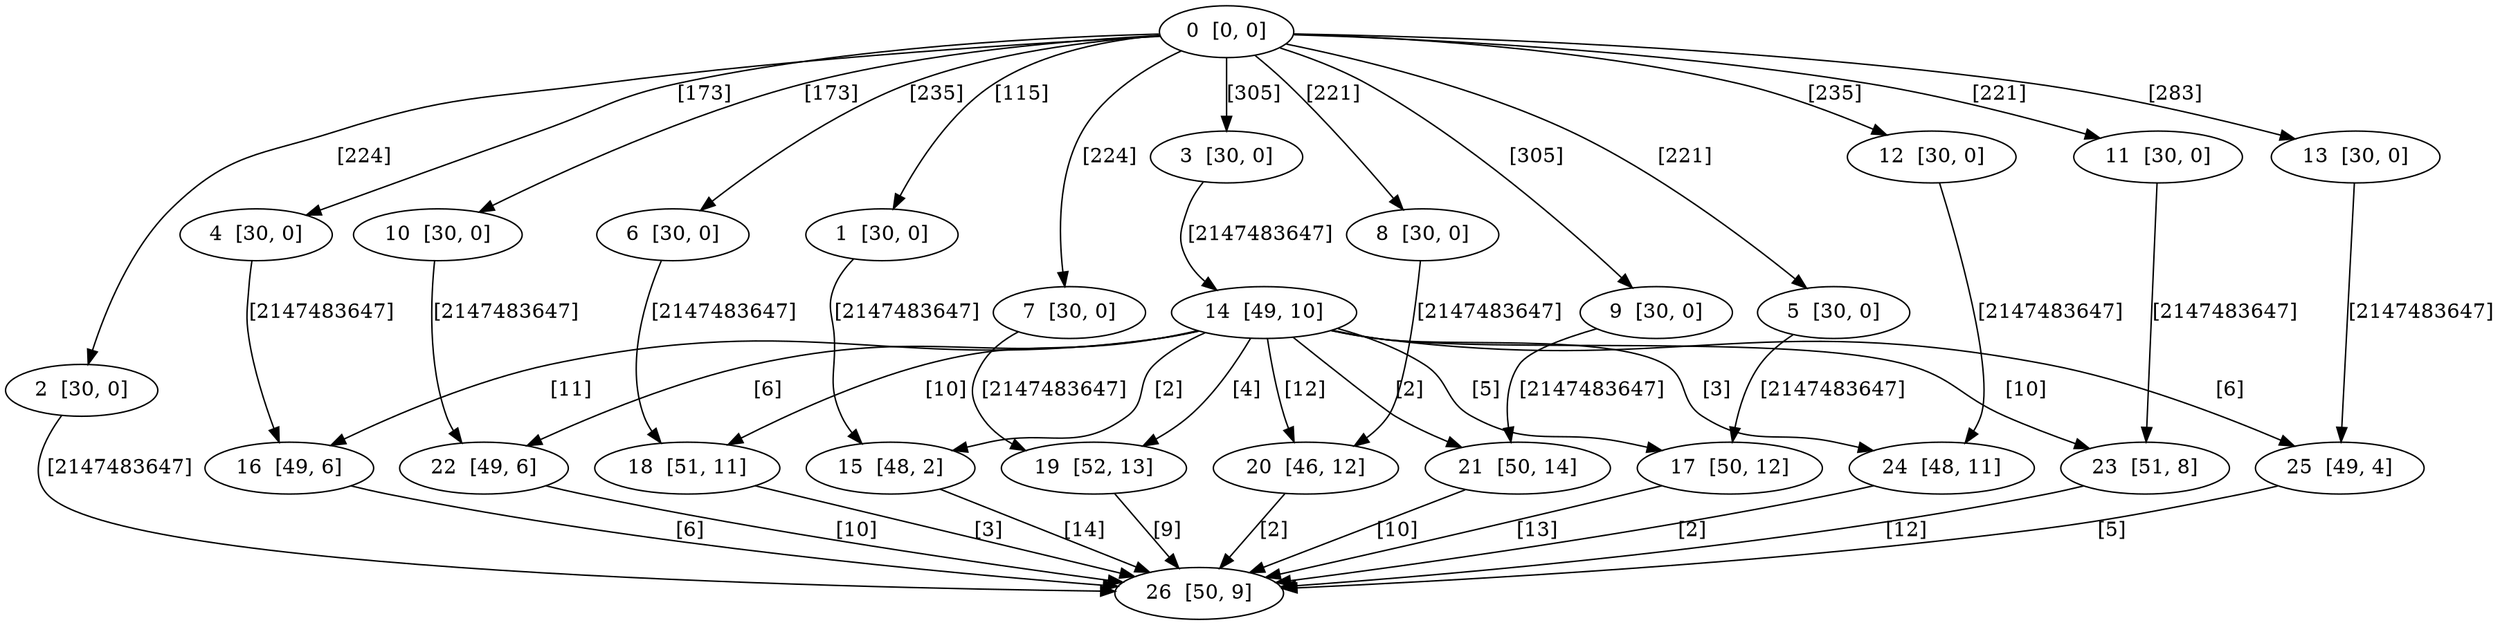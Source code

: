 digraph DAG {
    0  [label="0  [0, 0]"]
    1  [label="1  [30, 0]"]
    2  [label="2  [30, 0]"]
    3  [label="3  [30, 0]"]
    4  [label="4  [30, 0]"]
    5  [label="5  [30, 0]"]
    6  [label="6  [30, 0]"]
    7  [label="7  [30, 0]"]
    8  [label="8  [30, 0]"]
    9  [label="9  [30, 0]"]
    10  [label="10  [30, 0]"]
    11  [label="11  [30, 0]"]
    12  [label="12  [30, 0]"]
    13  [label="13  [30, 0]"]
    14  [label="14  [49, 10]"]
    15  [label="15  [48, 2]"]
    16  [label="16  [49, 6]"]
    17  [label="17  [50, 12]"]
    18  [label="18  [51, 11]"]
    19  [label="19  [52, 13]"]
    20  [label="20  [46, 12]"]
    21  [label="21  [50, 14]"]
    22  [label="22  [49, 6]"]
    23  [label="23  [51, 8]"]
    24  [label="24  [48, 11]"]
    25  [label="25  [49, 4]"]
    26  [label="26  [50, 9]"]

    0 -> 1    [ label = "[115]" ]
    0 -> 2    [ label = "[224]" ]
    0 -> 3    [ label = "[305]" ]
    0 -> 4    [ label = "[173]" ]
    0 -> 5    [ label = "[221]" ]
    0 -> 6    [ label = "[235]" ]
    0 -> 7    [ label = "[224]" ]
    0 -> 8    [ label = "[221]" ]
    0 -> 9    [ label = "[305]" ]
    0 -> 10    [ label = "[173]" ]
    0 -> 11    [ label = "[221]" ]
    0 -> 12    [ label = "[235]" ]
    0 -> 13    [ label = "[283]" ]
    1 -> 15    [ label = "[2147483647]" ]
    2 -> 26    [ label = "[2147483647]" ]
    3 -> 14    [ label = "[2147483647]" ]
    4 -> 16    [ label = "[2147483647]" ]
    5 -> 17    [ label = "[2147483647]" ]
    6 -> 18    [ label = "[2147483647]" ]
    7 -> 19    [ label = "[2147483647]" ]
    8 -> 20    [ label = "[2147483647]" ]
    9 -> 21    [ label = "[2147483647]" ]
    10 -> 22    [ label = "[2147483647]" ]
    11 -> 23    [ label = "[2147483647]" ]
    12 -> 24    [ label = "[2147483647]" ]
    13 -> 25    [ label = "[2147483647]" ]
    14 -> 15    [ label = "[2]" ]
    14 -> 16    [ label = "[11]" ]
    14 -> 17    [ label = "[5]" ]
    14 -> 18    [ label = "[10]" ]
    14 -> 19    [ label = "[4]" ]
    14 -> 20    [ label = "[12]" ]
    14 -> 21    [ label = "[2]" ]
    14 -> 22    [ label = "[6]" ]
    14 -> 23    [ label = "[10]" ]
    14 -> 24    [ label = "[3]" ]
    14 -> 25    [ label = "[6]" ]
    15 -> 26    [ label = "[14]" ]
    16 -> 26    [ label = "[6]" ]
    17 -> 26    [ label = "[13]" ]
    18 -> 26    [ label = "[3]" ]
    19 -> 26    [ label = "[9]" ]
    20 -> 26    [ label = "[2]" ]
    21 -> 26    [ label = "[10]" ]
    22 -> 26    [ label = "[10]" ]
    23 -> 26    [ label = "[12]" ]
    24 -> 26    [ label = "[2]" ]
    25 -> 26    [ label = "[5]" ]
}
